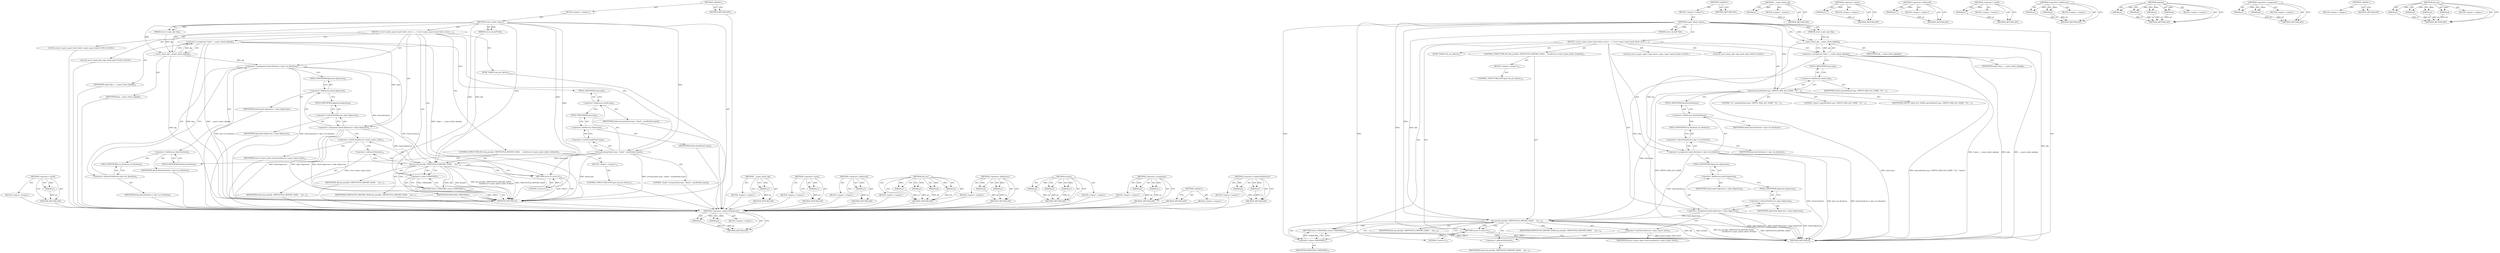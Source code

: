 digraph "&lt;operator&gt;.indirectFieldAccess" {
vulnerable_105 [label=<(METHOD,&lt;operator&gt;.indirectFieldAccess)>];
vulnerable_106 [label=<(PARAM,p1)>];
vulnerable_107 [label=<(PARAM,p2)>];
vulnerable_108 [label=<(BLOCK,&lt;empty&gt;,&lt;empty&gt;)>];
vulnerable_109 [label=<(METHOD_RETURN,ANY)>];
vulnerable_6 [label=<(METHOD,&lt;global&gt;)<SUB>1</SUB>>];
vulnerable_7 [label=<(BLOCK,&lt;empty&gt;,&lt;empty&gt;)<SUB>1</SUB>>];
vulnerable_8 [label=<(METHOD,crypto_shash_report)<SUB>1</SUB>>];
vulnerable_9 [label=<(PARAM,struct sk_buff *skb)<SUB>1</SUB>>];
vulnerable_10 [label=<(PARAM,struct crypto_alg *alg)<SUB>1</SUB>>];
vulnerable_11 [label=<(BLOCK,{
 	struct crypto_report_hash rhash;
 	struct s...,{
 	struct crypto_report_hash rhash;
 	struct s...)<SUB>2</SUB>>];
vulnerable_12 [label="<(LOCAL,struct crypto_report_hash rhash: crypto_report_hash)<SUB>3</SUB>>"];
vulnerable_13 [label="<(LOCAL,struct shash_alg* salg: shash_alg*)<SUB>4</SUB>>"];
vulnerable_14 [label=<(&lt;operator&gt;.assignment,*salg = __crypto_shash_alg(alg))<SUB>4</SUB>>];
vulnerable_15 [label=<(IDENTIFIER,salg,*salg = __crypto_shash_alg(alg))<SUB>4</SUB>>];
vulnerable_16 [label=<(__crypto_shash_alg,__crypto_shash_alg(alg))<SUB>4</SUB>>];
vulnerable_17 [label=<(IDENTIFIER,alg,__crypto_shash_alg(alg))<SUB>4</SUB>>];
vulnerable_18 [label=<(snprintf,snprintf(rhash.type, CRYPTO_MAX_ALG_NAME, &quot;%s&quot;,...)<SUB>6</SUB>>];
vulnerable_19 [label=<(&lt;operator&gt;.fieldAccess,rhash.type)<SUB>6</SUB>>];
vulnerable_20 [label=<(IDENTIFIER,rhash,snprintf(rhash.type, CRYPTO_MAX_ALG_NAME, &quot;%s&quot;,...)<SUB>6</SUB>>];
vulnerable_21 [label=<(FIELD_IDENTIFIER,type,type)<SUB>6</SUB>>];
vulnerable_22 [label=<(IDENTIFIER,CRYPTO_MAX_ALG_NAME,snprintf(rhash.type, CRYPTO_MAX_ALG_NAME, &quot;%s&quot;,...)<SUB>6</SUB>>];
vulnerable_23 [label=<(LITERAL,&quot;%s&quot;,snprintf(rhash.type, CRYPTO_MAX_ALG_NAME, &quot;%s&quot;,...)<SUB>6</SUB>>];
vulnerable_24 [label=<(LITERAL,&quot;shash&quot;,snprintf(rhash.type, CRYPTO_MAX_ALG_NAME, &quot;%s&quot;,...)<SUB>6</SUB>>];
vulnerable_25 [label=<(&lt;operator&gt;.assignment,rhash.blocksize = alg-&gt;cra_blocksize)<SUB>7</SUB>>];
vulnerable_26 [label=<(&lt;operator&gt;.fieldAccess,rhash.blocksize)<SUB>7</SUB>>];
vulnerable_27 [label=<(IDENTIFIER,rhash,rhash.blocksize = alg-&gt;cra_blocksize)<SUB>7</SUB>>];
vulnerable_28 [label=<(FIELD_IDENTIFIER,blocksize,blocksize)<SUB>7</SUB>>];
vulnerable_29 [label=<(&lt;operator&gt;.indirectFieldAccess,alg-&gt;cra_blocksize)<SUB>7</SUB>>];
vulnerable_30 [label=<(IDENTIFIER,alg,rhash.blocksize = alg-&gt;cra_blocksize)<SUB>7</SUB>>];
vulnerable_31 [label=<(FIELD_IDENTIFIER,cra_blocksize,cra_blocksize)<SUB>7</SUB>>];
vulnerable_32 [label=<(&lt;operator&gt;.assignment,rhash.digestsize = salg-&gt;digestsize)<SUB>8</SUB>>];
vulnerable_33 [label=<(&lt;operator&gt;.fieldAccess,rhash.digestsize)<SUB>8</SUB>>];
vulnerable_34 [label=<(IDENTIFIER,rhash,rhash.digestsize = salg-&gt;digestsize)<SUB>8</SUB>>];
vulnerable_35 [label=<(FIELD_IDENTIFIER,digestsize,digestsize)<SUB>8</SUB>>];
vulnerable_36 [label=<(&lt;operator&gt;.indirectFieldAccess,salg-&gt;digestsize)<SUB>8</SUB>>];
vulnerable_37 [label=<(IDENTIFIER,salg,rhash.digestsize = salg-&gt;digestsize)<SUB>8</SUB>>];
vulnerable_38 [label=<(FIELD_IDENTIFIER,digestsize,digestsize)<SUB>8</SUB>>];
vulnerable_39 [label=<(CONTROL_STRUCTURE,IF,if (nla_put(skb, CRYPTOCFGA_REPORT_HASH,
		    sizeof(struct crypto_report_hash), &amp;rhash)))<SUB>10</SUB>>];
vulnerable_40 [label=<(nla_put,nla_put(skb, CRYPTOCFGA_REPORT_HASH,
		    size...)<SUB>10</SUB>>];
vulnerable_41 [label=<(IDENTIFIER,skb,nla_put(skb, CRYPTOCFGA_REPORT_HASH,
		    size...)<SUB>10</SUB>>];
vulnerable_42 [label=<(IDENTIFIER,CRYPTOCFGA_REPORT_HASH,nla_put(skb, CRYPTOCFGA_REPORT_HASH,
		    size...)<SUB>10</SUB>>];
vulnerable_43 [label=<(&lt;operator&gt;.sizeOf,sizeof(struct crypto_report_hash))<SUB>11</SUB>>];
vulnerable_44 [label=<(IDENTIFIER,struct crypto_report_hash,sizeof(struct crypto_report_hash))<SUB>11</SUB>>];
vulnerable_45 [label=<(&lt;operator&gt;.addressOf,&amp;rhash)<SUB>11</SUB>>];
vulnerable_46 [label=<(IDENTIFIER,rhash,nla_put(skb, CRYPTOCFGA_REPORT_HASH,
		    size...)<SUB>11</SUB>>];
vulnerable_47 [label=<(BLOCK,&lt;empty&gt;,&lt;empty&gt;)<SUB>12</SUB>>];
vulnerable_48 [label=<(CONTROL_STRUCTURE,GOTO,goto nla_put_failure;)<SUB>12</SUB>>];
vulnerable_49 [label=<(RETURN,return 0;,return 0;)<SUB>13</SUB>>];
vulnerable_50 [label=<(LITERAL,0,return 0;)<SUB>13</SUB>>];
vulnerable_51 [label=<(JUMP_TARGET,nla_put_failure)<SUB>15</SUB>>];
vulnerable_52 [label=<(RETURN,return -EMSGSIZE;,return -EMSGSIZE;)<SUB>16</SUB>>];
vulnerable_53 [label=<(&lt;operator&gt;.minus,-EMSGSIZE)<SUB>16</SUB>>];
vulnerable_54 [label=<(IDENTIFIER,EMSGSIZE,-EMSGSIZE)<SUB>16</SUB>>];
vulnerable_55 [label=<(METHOD_RETURN,int)<SUB>1</SUB>>];
vulnerable_57 [label=<(METHOD_RETURN,ANY)<SUB>1</SUB>>];
vulnerable_89 [label=<(METHOD,__crypto_shash_alg)>];
vulnerable_90 [label=<(PARAM,p1)>];
vulnerable_91 [label=<(BLOCK,&lt;empty&gt;,&lt;empty&gt;)>];
vulnerable_92 [label=<(METHOD_RETURN,ANY)>];
vulnerable_125 [label=<(METHOD,&lt;operator&gt;.minus)>];
vulnerable_126 [label=<(PARAM,p1)>];
vulnerable_127 [label=<(BLOCK,&lt;empty&gt;,&lt;empty&gt;)>];
vulnerable_128 [label=<(METHOD_RETURN,ANY)>];
vulnerable_121 [label=<(METHOD,&lt;operator&gt;.addressOf)>];
vulnerable_122 [label=<(PARAM,p1)>];
vulnerable_123 [label=<(BLOCK,&lt;empty&gt;,&lt;empty&gt;)>];
vulnerable_124 [label=<(METHOD_RETURN,ANY)>];
vulnerable_117 [label=<(METHOD,&lt;operator&gt;.sizeOf)>];
vulnerable_118 [label=<(PARAM,p1)>];
vulnerable_119 [label=<(BLOCK,&lt;empty&gt;,&lt;empty&gt;)>];
vulnerable_120 [label=<(METHOD_RETURN,ANY)>];
vulnerable_100 [label=<(METHOD,&lt;operator&gt;.fieldAccess)>];
vulnerable_101 [label=<(PARAM,p1)>];
vulnerable_102 [label=<(PARAM,p2)>];
vulnerable_103 [label=<(BLOCK,&lt;empty&gt;,&lt;empty&gt;)>];
vulnerable_104 [label=<(METHOD_RETURN,ANY)>];
vulnerable_93 [label=<(METHOD,snprintf)>];
vulnerable_94 [label=<(PARAM,p1)>];
vulnerable_95 [label=<(PARAM,p2)>];
vulnerable_96 [label=<(PARAM,p3)>];
vulnerable_97 [label=<(PARAM,p4)>];
vulnerable_98 [label=<(BLOCK,&lt;empty&gt;,&lt;empty&gt;)>];
vulnerable_99 [label=<(METHOD_RETURN,ANY)>];
vulnerable_84 [label=<(METHOD,&lt;operator&gt;.assignment)>];
vulnerable_85 [label=<(PARAM,p1)>];
vulnerable_86 [label=<(PARAM,p2)>];
vulnerable_87 [label=<(BLOCK,&lt;empty&gt;,&lt;empty&gt;)>];
vulnerable_88 [label=<(METHOD_RETURN,ANY)>];
vulnerable_78 [label=<(METHOD,&lt;global&gt;)<SUB>1</SUB>>];
vulnerable_79 [label=<(BLOCK,&lt;empty&gt;,&lt;empty&gt;)>];
vulnerable_80 [label=<(METHOD_RETURN,ANY)>];
vulnerable_110 [label=<(METHOD,nla_put)>];
vulnerable_111 [label=<(PARAM,p1)>];
vulnerable_112 [label=<(PARAM,p2)>];
vulnerable_113 [label=<(PARAM,p3)>];
vulnerable_114 [label=<(PARAM,p4)>];
vulnerable_115 [label=<(BLOCK,&lt;empty&gt;,&lt;empty&gt;)>];
vulnerable_116 [label=<(METHOD_RETURN,ANY)>];
fixed_104 [label=<(METHOD,&lt;operator&gt;.sizeOf)>];
fixed_105 [label=<(PARAM,p1)>];
fixed_106 [label=<(BLOCK,&lt;empty&gt;,&lt;empty&gt;)>];
fixed_107 [label=<(METHOD_RETURN,ANY)>];
fixed_6 [label=<(METHOD,&lt;global&gt;)<SUB>1</SUB>>];
fixed_7 [label=<(BLOCK,&lt;empty&gt;,&lt;empty&gt;)<SUB>1</SUB>>];
fixed_8 [label=<(METHOD,crypto_shash_report)<SUB>1</SUB>>];
fixed_9 [label=<(PARAM,struct sk_buff *skb)<SUB>1</SUB>>];
fixed_10 [label=<(PARAM,struct crypto_alg *alg)<SUB>1</SUB>>];
fixed_11 [label=<(BLOCK,{
 	struct crypto_report_hash rhash;
 	struct s...,{
 	struct crypto_report_hash rhash;
 	struct s...)<SUB>2</SUB>>];
fixed_12 [label="<(LOCAL,struct crypto_report_hash rhash: crypto_report_hash)<SUB>3</SUB>>"];
fixed_13 [label="<(LOCAL,struct shash_alg* salg: shash_alg*)<SUB>4</SUB>>"];
fixed_14 [label=<(&lt;operator&gt;.assignment,*salg = __crypto_shash_alg(alg))<SUB>4</SUB>>];
fixed_15 [label=<(IDENTIFIER,salg,*salg = __crypto_shash_alg(alg))<SUB>4</SUB>>];
fixed_16 [label=<(__crypto_shash_alg,__crypto_shash_alg(alg))<SUB>4</SUB>>];
fixed_17 [label=<(IDENTIFIER,alg,__crypto_shash_alg(alg))<SUB>4</SUB>>];
fixed_18 [label=<(strncpy,strncpy(rhash.type, &quot;shash&quot;, sizeof(rhash.type)))<SUB>6</SUB>>];
fixed_19 [label=<(&lt;operator&gt;.fieldAccess,rhash.type)<SUB>6</SUB>>];
fixed_20 [label=<(IDENTIFIER,rhash,strncpy(rhash.type, &quot;shash&quot;, sizeof(rhash.type)))<SUB>6</SUB>>];
fixed_21 [label=<(FIELD_IDENTIFIER,type,type)<SUB>6</SUB>>];
fixed_22 [label=<(LITERAL,&quot;shash&quot;,strncpy(rhash.type, &quot;shash&quot;, sizeof(rhash.type)))<SUB>6</SUB>>];
fixed_23 [label=<(&lt;operator&gt;.sizeOf,sizeof(rhash.type))<SUB>6</SUB>>];
fixed_24 [label=<(&lt;operator&gt;.fieldAccess,rhash.type)<SUB>6</SUB>>];
fixed_25 [label=<(IDENTIFIER,rhash,sizeof(rhash.type))<SUB>6</SUB>>];
fixed_26 [label=<(FIELD_IDENTIFIER,type,type)<SUB>6</SUB>>];
fixed_27 [label=<(&lt;operator&gt;.assignment,rhash.blocksize = alg-&gt;cra_blocksize)<SUB>8</SUB>>];
fixed_28 [label=<(&lt;operator&gt;.fieldAccess,rhash.blocksize)<SUB>8</SUB>>];
fixed_29 [label=<(IDENTIFIER,rhash,rhash.blocksize = alg-&gt;cra_blocksize)<SUB>8</SUB>>];
fixed_30 [label=<(FIELD_IDENTIFIER,blocksize,blocksize)<SUB>8</SUB>>];
fixed_31 [label=<(&lt;operator&gt;.indirectFieldAccess,alg-&gt;cra_blocksize)<SUB>8</SUB>>];
fixed_32 [label=<(IDENTIFIER,alg,rhash.blocksize = alg-&gt;cra_blocksize)<SUB>8</SUB>>];
fixed_33 [label=<(FIELD_IDENTIFIER,cra_blocksize,cra_blocksize)<SUB>8</SUB>>];
fixed_34 [label=<(&lt;operator&gt;.assignment,rhash.digestsize = salg-&gt;digestsize)<SUB>9</SUB>>];
fixed_35 [label=<(&lt;operator&gt;.fieldAccess,rhash.digestsize)<SUB>9</SUB>>];
fixed_36 [label=<(IDENTIFIER,rhash,rhash.digestsize = salg-&gt;digestsize)<SUB>9</SUB>>];
fixed_37 [label=<(FIELD_IDENTIFIER,digestsize,digestsize)<SUB>9</SUB>>];
fixed_38 [label=<(&lt;operator&gt;.indirectFieldAccess,salg-&gt;digestsize)<SUB>9</SUB>>];
fixed_39 [label=<(IDENTIFIER,salg,rhash.digestsize = salg-&gt;digestsize)<SUB>9</SUB>>];
fixed_40 [label=<(FIELD_IDENTIFIER,digestsize,digestsize)<SUB>9</SUB>>];
fixed_41 [label=<(CONTROL_STRUCTURE,IF,if (nla_put(skb, CRYPTOCFGA_REPORT_HASH,
		    sizeof(struct crypto_report_hash), &amp;rhash)))<SUB>11</SUB>>];
fixed_42 [label=<(nla_put,nla_put(skb, CRYPTOCFGA_REPORT_HASH,
		    size...)<SUB>11</SUB>>];
fixed_43 [label=<(IDENTIFIER,skb,nla_put(skb, CRYPTOCFGA_REPORT_HASH,
		    size...)<SUB>11</SUB>>];
fixed_44 [label=<(IDENTIFIER,CRYPTOCFGA_REPORT_HASH,nla_put(skb, CRYPTOCFGA_REPORT_HASH,
		    size...)<SUB>11</SUB>>];
fixed_45 [label=<(&lt;operator&gt;.sizeOf,sizeof(struct crypto_report_hash))<SUB>12</SUB>>];
fixed_46 [label=<(IDENTIFIER,struct crypto_report_hash,sizeof(struct crypto_report_hash))<SUB>12</SUB>>];
fixed_47 [label=<(&lt;operator&gt;.addressOf,&amp;rhash)<SUB>12</SUB>>];
fixed_48 [label=<(IDENTIFIER,rhash,nla_put(skb, CRYPTOCFGA_REPORT_HASH,
		    size...)<SUB>12</SUB>>];
fixed_49 [label=<(BLOCK,&lt;empty&gt;,&lt;empty&gt;)<SUB>13</SUB>>];
fixed_50 [label=<(CONTROL_STRUCTURE,GOTO,goto nla_put_failure;)<SUB>13</SUB>>];
fixed_51 [label=<(RETURN,return 0;,return 0;)<SUB>14</SUB>>];
fixed_52 [label=<(LITERAL,0,return 0;)<SUB>14</SUB>>];
fixed_53 [label=<(JUMP_TARGET,nla_put_failure)<SUB>16</SUB>>];
fixed_54 [label=<(RETURN,return -EMSGSIZE;,return -EMSGSIZE;)<SUB>17</SUB>>];
fixed_55 [label=<(&lt;operator&gt;.minus,-EMSGSIZE)<SUB>17</SUB>>];
fixed_56 [label=<(IDENTIFIER,EMSGSIZE,-EMSGSIZE)<SUB>17</SUB>>];
fixed_57 [label=<(METHOD_RETURN,int)<SUB>1</SUB>>];
fixed_59 [label=<(METHOD_RETURN,ANY)<SUB>1</SUB>>];
fixed_89 [label=<(METHOD,__crypto_shash_alg)>];
fixed_90 [label=<(PARAM,p1)>];
fixed_91 [label=<(BLOCK,&lt;empty&gt;,&lt;empty&gt;)>];
fixed_92 [label=<(METHOD_RETURN,ANY)>];
fixed_124 [label=<(METHOD,&lt;operator&gt;.minus)>];
fixed_125 [label=<(PARAM,p1)>];
fixed_126 [label=<(BLOCK,&lt;empty&gt;,&lt;empty&gt;)>];
fixed_127 [label=<(METHOD_RETURN,ANY)>];
fixed_120 [label=<(METHOD,&lt;operator&gt;.addressOf)>];
fixed_121 [label=<(PARAM,p1)>];
fixed_122 [label=<(BLOCK,&lt;empty&gt;,&lt;empty&gt;)>];
fixed_123 [label=<(METHOD_RETURN,ANY)>];
fixed_113 [label=<(METHOD,nla_put)>];
fixed_114 [label=<(PARAM,p1)>];
fixed_115 [label=<(PARAM,p2)>];
fixed_116 [label=<(PARAM,p3)>];
fixed_117 [label=<(PARAM,p4)>];
fixed_118 [label=<(BLOCK,&lt;empty&gt;,&lt;empty&gt;)>];
fixed_119 [label=<(METHOD_RETURN,ANY)>];
fixed_99 [label=<(METHOD,&lt;operator&gt;.fieldAccess)>];
fixed_100 [label=<(PARAM,p1)>];
fixed_101 [label=<(PARAM,p2)>];
fixed_102 [label=<(BLOCK,&lt;empty&gt;,&lt;empty&gt;)>];
fixed_103 [label=<(METHOD_RETURN,ANY)>];
fixed_93 [label=<(METHOD,strncpy)>];
fixed_94 [label=<(PARAM,p1)>];
fixed_95 [label=<(PARAM,p2)>];
fixed_96 [label=<(PARAM,p3)>];
fixed_97 [label=<(BLOCK,&lt;empty&gt;,&lt;empty&gt;)>];
fixed_98 [label=<(METHOD_RETURN,ANY)>];
fixed_84 [label=<(METHOD,&lt;operator&gt;.assignment)>];
fixed_85 [label=<(PARAM,p1)>];
fixed_86 [label=<(PARAM,p2)>];
fixed_87 [label=<(BLOCK,&lt;empty&gt;,&lt;empty&gt;)>];
fixed_88 [label=<(METHOD_RETURN,ANY)>];
fixed_78 [label=<(METHOD,&lt;global&gt;)<SUB>1</SUB>>];
fixed_79 [label=<(BLOCK,&lt;empty&gt;,&lt;empty&gt;)>];
fixed_80 [label=<(METHOD_RETURN,ANY)>];
fixed_108 [label=<(METHOD,&lt;operator&gt;.indirectFieldAccess)>];
fixed_109 [label=<(PARAM,p1)>];
fixed_110 [label=<(PARAM,p2)>];
fixed_111 [label=<(BLOCK,&lt;empty&gt;,&lt;empty&gt;)>];
fixed_112 [label=<(METHOD_RETURN,ANY)>];
vulnerable_105 -> vulnerable_106  [key=0, label="AST: "];
vulnerable_105 -> vulnerable_106  [key=1, label="DDG: "];
vulnerable_105 -> vulnerable_108  [key=0, label="AST: "];
vulnerable_105 -> vulnerable_107  [key=0, label="AST: "];
vulnerable_105 -> vulnerable_107  [key=1, label="DDG: "];
vulnerable_105 -> vulnerable_109  [key=0, label="AST: "];
vulnerable_105 -> vulnerable_109  [key=1, label="CFG: "];
vulnerable_106 -> vulnerable_109  [key=0, label="DDG: p1"];
vulnerable_107 -> vulnerable_109  [key=0, label="DDG: p2"];
vulnerable_6 -> vulnerable_7  [key=0, label="AST: "];
vulnerable_6 -> vulnerable_57  [key=0, label="AST: "];
vulnerable_6 -> vulnerable_57  [key=1, label="CFG: "];
vulnerable_7 -> vulnerable_8  [key=0, label="AST: "];
vulnerable_8 -> vulnerable_9  [key=0, label="AST: "];
vulnerable_8 -> vulnerable_9  [key=1, label="DDG: "];
vulnerable_8 -> vulnerable_10  [key=0, label="AST: "];
vulnerable_8 -> vulnerable_10  [key=1, label="DDG: "];
vulnerable_8 -> vulnerable_11  [key=0, label="AST: "];
vulnerable_8 -> vulnerable_55  [key=0, label="AST: "];
vulnerable_8 -> vulnerable_16  [key=0, label="CFG: "];
vulnerable_8 -> vulnerable_16  [key=1, label="DDG: "];
vulnerable_8 -> vulnerable_49  [key=0, label="DDG: "];
vulnerable_8 -> vulnerable_18  [key=0, label="DDG: "];
vulnerable_8 -> vulnerable_50  [key=0, label="DDG: "];
vulnerable_8 -> vulnerable_40  [key=0, label="DDG: "];
vulnerable_8 -> vulnerable_53  [key=0, label="DDG: "];
vulnerable_9 -> vulnerable_40  [key=0, label="DDG: skb"];
vulnerable_10 -> vulnerable_16  [key=0, label="DDG: alg"];
vulnerable_11 -> vulnerable_12  [key=0, label="AST: "];
vulnerable_11 -> vulnerable_13  [key=0, label="AST: "];
vulnerable_11 -> vulnerable_14  [key=0, label="AST: "];
vulnerable_11 -> vulnerable_18  [key=0, label="AST: "];
vulnerable_11 -> vulnerable_25  [key=0, label="AST: "];
vulnerable_11 -> vulnerable_32  [key=0, label="AST: "];
vulnerable_11 -> vulnerable_39  [key=0, label="AST: "];
vulnerable_11 -> vulnerable_49  [key=0, label="AST: "];
vulnerable_11 -> vulnerable_51  [key=0, label="AST: "];
vulnerable_11 -> vulnerable_52  [key=0, label="AST: "];
vulnerable_14 -> vulnerable_15  [key=0, label="AST: "];
vulnerable_14 -> vulnerable_16  [key=0, label="AST: "];
vulnerable_14 -> vulnerable_21  [key=0, label="CFG: "];
vulnerable_14 -> vulnerable_55  [key=0, label="DDG: salg"];
vulnerable_14 -> vulnerable_55  [key=1, label="DDG: __crypto_shash_alg(alg)"];
vulnerable_14 -> vulnerable_55  [key=2, label="DDG: *salg = __crypto_shash_alg(alg)"];
vulnerable_14 -> vulnerable_32  [key=0, label="DDG: salg"];
vulnerable_16 -> vulnerable_17  [key=0, label="AST: "];
vulnerable_16 -> vulnerable_14  [key=0, label="CFG: "];
vulnerable_16 -> vulnerable_14  [key=1, label="DDG: alg"];
vulnerable_16 -> vulnerable_55  [key=0, label="DDG: alg"];
vulnerable_16 -> vulnerable_25  [key=0, label="DDG: alg"];
vulnerable_18 -> vulnerable_19  [key=0, label="AST: "];
vulnerable_18 -> vulnerable_22  [key=0, label="AST: "];
vulnerable_18 -> vulnerable_23  [key=0, label="AST: "];
vulnerable_18 -> vulnerable_24  [key=0, label="AST: "];
vulnerable_18 -> vulnerable_28  [key=0, label="CFG: "];
vulnerable_18 -> vulnerable_55  [key=0, label="DDG: rhash.type"];
vulnerable_18 -> vulnerable_55  [key=1, label="DDG: snprintf(rhash.type, CRYPTO_MAX_ALG_NAME, &quot;%s&quot;, &quot;shash&quot;)"];
vulnerable_18 -> vulnerable_55  [key=2, label="DDG: CRYPTO_MAX_ALG_NAME"];
vulnerable_18 -> vulnerable_40  [key=0, label="DDG: rhash.type"];
vulnerable_19 -> vulnerable_20  [key=0, label="AST: "];
vulnerable_19 -> vulnerable_21  [key=0, label="AST: "];
vulnerable_19 -> vulnerable_18  [key=0, label="CFG: "];
vulnerable_21 -> vulnerable_19  [key=0, label="CFG: "];
vulnerable_25 -> vulnerable_26  [key=0, label="AST: "];
vulnerable_25 -> vulnerable_29  [key=0, label="AST: "];
vulnerable_25 -> vulnerable_35  [key=0, label="CFG: "];
vulnerable_25 -> vulnerable_55  [key=0, label="DDG: rhash.blocksize"];
vulnerable_25 -> vulnerable_55  [key=1, label="DDG: alg-&gt;cra_blocksize"];
vulnerable_25 -> vulnerable_55  [key=2, label="DDG: rhash.blocksize = alg-&gt;cra_blocksize"];
vulnerable_25 -> vulnerable_40  [key=0, label="DDG: rhash.blocksize"];
vulnerable_26 -> vulnerable_27  [key=0, label="AST: "];
vulnerable_26 -> vulnerable_28  [key=0, label="AST: "];
vulnerable_26 -> vulnerable_31  [key=0, label="CFG: "];
vulnerable_28 -> vulnerable_26  [key=0, label="CFG: "];
vulnerable_29 -> vulnerable_30  [key=0, label="AST: "];
vulnerable_29 -> vulnerable_31  [key=0, label="AST: "];
vulnerable_29 -> vulnerable_25  [key=0, label="CFG: "];
vulnerable_31 -> vulnerable_29  [key=0, label="CFG: "];
vulnerable_32 -> vulnerable_33  [key=0, label="AST: "];
vulnerable_32 -> vulnerable_36  [key=0, label="AST: "];
vulnerable_32 -> vulnerable_43  [key=0, label="CFG: "];
vulnerable_32 -> vulnerable_55  [key=0, label="DDG: rhash.digestsize"];
vulnerable_32 -> vulnerable_55  [key=1, label="DDG: salg-&gt;digestsize"];
vulnerable_32 -> vulnerable_55  [key=2, label="DDG: rhash.digestsize = salg-&gt;digestsize"];
vulnerable_32 -> vulnerable_40  [key=0, label="DDG: rhash.digestsize"];
vulnerable_33 -> vulnerable_34  [key=0, label="AST: "];
vulnerable_33 -> vulnerable_35  [key=0, label="AST: "];
vulnerable_33 -> vulnerable_38  [key=0, label="CFG: "];
vulnerable_35 -> vulnerable_33  [key=0, label="CFG: "];
vulnerable_36 -> vulnerable_37  [key=0, label="AST: "];
vulnerable_36 -> vulnerable_38  [key=0, label="AST: "];
vulnerable_36 -> vulnerable_32  [key=0, label="CFG: "];
vulnerable_38 -> vulnerable_36  [key=0, label="CFG: "];
vulnerable_39 -> vulnerable_40  [key=0, label="AST: "];
vulnerable_39 -> vulnerable_47  [key=0, label="AST: "];
vulnerable_40 -> vulnerable_41  [key=0, label="AST: "];
vulnerable_40 -> vulnerable_42  [key=0, label="AST: "];
vulnerable_40 -> vulnerable_43  [key=0, label="AST: "];
vulnerable_40 -> vulnerable_45  [key=0, label="AST: "];
vulnerable_40 -> vulnerable_53  [key=0, label="CFG: "];
vulnerable_40 -> vulnerable_53  [key=1, label="CDG: "];
vulnerable_40 -> vulnerable_49  [key=0, label="CFG: "];
vulnerable_40 -> vulnerable_49  [key=1, label="CDG: "];
vulnerable_40 -> vulnerable_55  [key=0, label="DDG: skb"];
vulnerable_40 -> vulnerable_55  [key=1, label="DDG: &amp;rhash"];
vulnerable_40 -> vulnerable_55  [key=2, label="DDG: nla_put(skb, CRYPTOCFGA_REPORT_HASH,
		    sizeof(struct crypto_report_hash), &amp;rhash)"];
vulnerable_40 -> vulnerable_55  [key=3, label="DDG: CRYPTOCFGA_REPORT_HASH"];
vulnerable_40 -> vulnerable_52  [key=0, label="CDG: "];
vulnerable_43 -> vulnerable_44  [key=0, label="AST: "];
vulnerable_43 -> vulnerable_45  [key=0, label="CFG: "];
vulnerable_43 -> vulnerable_55  [key=0, label="DDG: struct crypto_report_hash"];
vulnerable_45 -> vulnerable_46  [key=0, label="AST: "];
vulnerable_45 -> vulnerable_40  [key=0, label="CFG: "];
vulnerable_47 -> vulnerable_48  [key=0, label="AST: "];
vulnerable_49 -> vulnerable_50  [key=0, label="AST: "];
vulnerable_49 -> vulnerable_55  [key=0, label="CFG: "];
vulnerable_49 -> vulnerable_55  [key=1, label="DDG: &lt;RET&gt;"];
vulnerable_50 -> vulnerable_49  [key=0, label="DDG: 0"];
vulnerable_52 -> vulnerable_53  [key=0, label="AST: "];
vulnerable_52 -> vulnerable_55  [key=0, label="CFG: "];
vulnerable_52 -> vulnerable_55  [key=1, label="DDG: &lt;RET&gt;"];
vulnerable_53 -> vulnerable_54  [key=0, label="AST: "];
vulnerable_53 -> vulnerable_52  [key=0, label="CFG: "];
vulnerable_53 -> vulnerable_52  [key=1, label="DDG: -EMSGSIZE"];
vulnerable_89 -> vulnerable_90  [key=0, label="AST: "];
vulnerable_89 -> vulnerable_90  [key=1, label="DDG: "];
vulnerable_89 -> vulnerable_91  [key=0, label="AST: "];
vulnerable_89 -> vulnerable_92  [key=0, label="AST: "];
vulnerable_89 -> vulnerable_92  [key=1, label="CFG: "];
vulnerable_90 -> vulnerable_92  [key=0, label="DDG: p1"];
vulnerable_125 -> vulnerable_126  [key=0, label="AST: "];
vulnerable_125 -> vulnerable_126  [key=1, label="DDG: "];
vulnerable_125 -> vulnerable_127  [key=0, label="AST: "];
vulnerable_125 -> vulnerable_128  [key=0, label="AST: "];
vulnerable_125 -> vulnerable_128  [key=1, label="CFG: "];
vulnerable_126 -> vulnerable_128  [key=0, label="DDG: p1"];
vulnerable_121 -> vulnerable_122  [key=0, label="AST: "];
vulnerable_121 -> vulnerable_122  [key=1, label="DDG: "];
vulnerable_121 -> vulnerable_123  [key=0, label="AST: "];
vulnerable_121 -> vulnerable_124  [key=0, label="AST: "];
vulnerable_121 -> vulnerable_124  [key=1, label="CFG: "];
vulnerable_122 -> vulnerable_124  [key=0, label="DDG: p1"];
vulnerable_117 -> vulnerable_118  [key=0, label="AST: "];
vulnerable_117 -> vulnerable_118  [key=1, label="DDG: "];
vulnerable_117 -> vulnerable_119  [key=0, label="AST: "];
vulnerable_117 -> vulnerable_120  [key=0, label="AST: "];
vulnerable_117 -> vulnerable_120  [key=1, label="CFG: "];
vulnerable_118 -> vulnerable_120  [key=0, label="DDG: p1"];
vulnerable_100 -> vulnerable_101  [key=0, label="AST: "];
vulnerable_100 -> vulnerable_101  [key=1, label="DDG: "];
vulnerable_100 -> vulnerable_103  [key=0, label="AST: "];
vulnerable_100 -> vulnerable_102  [key=0, label="AST: "];
vulnerable_100 -> vulnerable_102  [key=1, label="DDG: "];
vulnerable_100 -> vulnerable_104  [key=0, label="AST: "];
vulnerable_100 -> vulnerable_104  [key=1, label="CFG: "];
vulnerable_101 -> vulnerable_104  [key=0, label="DDG: p1"];
vulnerable_102 -> vulnerable_104  [key=0, label="DDG: p2"];
vulnerable_93 -> vulnerable_94  [key=0, label="AST: "];
vulnerable_93 -> vulnerable_94  [key=1, label="DDG: "];
vulnerable_93 -> vulnerable_98  [key=0, label="AST: "];
vulnerable_93 -> vulnerable_95  [key=0, label="AST: "];
vulnerable_93 -> vulnerable_95  [key=1, label="DDG: "];
vulnerable_93 -> vulnerable_99  [key=0, label="AST: "];
vulnerable_93 -> vulnerable_99  [key=1, label="CFG: "];
vulnerable_93 -> vulnerable_96  [key=0, label="AST: "];
vulnerable_93 -> vulnerable_96  [key=1, label="DDG: "];
vulnerable_93 -> vulnerable_97  [key=0, label="AST: "];
vulnerable_93 -> vulnerable_97  [key=1, label="DDG: "];
vulnerable_94 -> vulnerable_99  [key=0, label="DDG: p1"];
vulnerable_95 -> vulnerable_99  [key=0, label="DDG: p2"];
vulnerable_96 -> vulnerable_99  [key=0, label="DDG: p3"];
vulnerable_97 -> vulnerable_99  [key=0, label="DDG: p4"];
vulnerable_84 -> vulnerable_85  [key=0, label="AST: "];
vulnerable_84 -> vulnerable_85  [key=1, label="DDG: "];
vulnerable_84 -> vulnerable_87  [key=0, label="AST: "];
vulnerable_84 -> vulnerable_86  [key=0, label="AST: "];
vulnerable_84 -> vulnerable_86  [key=1, label="DDG: "];
vulnerable_84 -> vulnerable_88  [key=0, label="AST: "];
vulnerable_84 -> vulnerable_88  [key=1, label="CFG: "];
vulnerable_85 -> vulnerable_88  [key=0, label="DDG: p1"];
vulnerable_86 -> vulnerable_88  [key=0, label="DDG: p2"];
vulnerable_78 -> vulnerable_79  [key=0, label="AST: "];
vulnerable_78 -> vulnerable_80  [key=0, label="AST: "];
vulnerable_78 -> vulnerable_80  [key=1, label="CFG: "];
vulnerable_110 -> vulnerable_111  [key=0, label="AST: "];
vulnerable_110 -> vulnerable_111  [key=1, label="DDG: "];
vulnerable_110 -> vulnerable_115  [key=0, label="AST: "];
vulnerable_110 -> vulnerable_112  [key=0, label="AST: "];
vulnerable_110 -> vulnerable_112  [key=1, label="DDG: "];
vulnerable_110 -> vulnerable_116  [key=0, label="AST: "];
vulnerable_110 -> vulnerable_116  [key=1, label="CFG: "];
vulnerable_110 -> vulnerable_113  [key=0, label="AST: "];
vulnerable_110 -> vulnerable_113  [key=1, label="DDG: "];
vulnerable_110 -> vulnerable_114  [key=0, label="AST: "];
vulnerable_110 -> vulnerable_114  [key=1, label="DDG: "];
vulnerable_111 -> vulnerable_116  [key=0, label="DDG: p1"];
vulnerable_112 -> vulnerable_116  [key=0, label="DDG: p2"];
vulnerable_113 -> vulnerable_116  [key=0, label="DDG: p3"];
vulnerable_114 -> vulnerable_116  [key=0, label="DDG: p4"];
fixed_104 -> fixed_105  [key=0, label="AST: "];
fixed_104 -> fixed_105  [key=1, label="DDG: "];
fixed_104 -> fixed_106  [key=0, label="AST: "];
fixed_104 -> fixed_107  [key=0, label="AST: "];
fixed_104 -> fixed_107  [key=1, label="CFG: "];
fixed_105 -> fixed_107  [key=0, label="DDG: p1"];
fixed_106 -> vulnerable_105  [key=0];
fixed_107 -> vulnerable_105  [key=0];
fixed_6 -> fixed_7  [key=0, label="AST: "];
fixed_6 -> fixed_59  [key=0, label="AST: "];
fixed_6 -> fixed_59  [key=1, label="CFG: "];
fixed_7 -> fixed_8  [key=0, label="AST: "];
fixed_8 -> fixed_9  [key=0, label="AST: "];
fixed_8 -> fixed_9  [key=1, label="DDG: "];
fixed_8 -> fixed_10  [key=0, label="AST: "];
fixed_8 -> fixed_10  [key=1, label="DDG: "];
fixed_8 -> fixed_11  [key=0, label="AST: "];
fixed_8 -> fixed_57  [key=0, label="AST: "];
fixed_8 -> fixed_16  [key=0, label="CFG: "];
fixed_8 -> fixed_16  [key=1, label="DDG: "];
fixed_8 -> fixed_51  [key=0, label="DDG: "];
fixed_8 -> fixed_18  [key=0, label="DDG: "];
fixed_8 -> fixed_52  [key=0, label="DDG: "];
fixed_8 -> fixed_42  [key=0, label="DDG: "];
fixed_8 -> fixed_55  [key=0, label="DDG: "];
fixed_9 -> fixed_42  [key=0, label="DDG: skb"];
fixed_10 -> fixed_16  [key=0, label="DDG: alg"];
fixed_11 -> fixed_12  [key=0, label="AST: "];
fixed_11 -> fixed_13  [key=0, label="AST: "];
fixed_11 -> fixed_14  [key=0, label="AST: "];
fixed_11 -> fixed_18  [key=0, label="AST: "];
fixed_11 -> fixed_27  [key=0, label="AST: "];
fixed_11 -> fixed_34  [key=0, label="AST: "];
fixed_11 -> fixed_41  [key=0, label="AST: "];
fixed_11 -> fixed_51  [key=0, label="AST: "];
fixed_11 -> fixed_53  [key=0, label="AST: "];
fixed_11 -> fixed_54  [key=0, label="AST: "];
fixed_12 -> vulnerable_105  [key=0];
fixed_13 -> vulnerable_105  [key=0];
fixed_14 -> fixed_15  [key=0, label="AST: "];
fixed_14 -> fixed_16  [key=0, label="AST: "];
fixed_14 -> fixed_21  [key=0, label="CFG: "];
fixed_14 -> fixed_57  [key=0, label="DDG: salg"];
fixed_14 -> fixed_57  [key=1, label="DDG: __crypto_shash_alg(alg)"];
fixed_14 -> fixed_57  [key=2, label="DDG: *salg = __crypto_shash_alg(alg)"];
fixed_14 -> fixed_34  [key=0, label="DDG: salg"];
fixed_15 -> vulnerable_105  [key=0];
fixed_16 -> fixed_17  [key=0, label="AST: "];
fixed_16 -> fixed_14  [key=0, label="CFG: "];
fixed_16 -> fixed_14  [key=1, label="DDG: alg"];
fixed_16 -> fixed_57  [key=0, label="DDG: alg"];
fixed_16 -> fixed_27  [key=0, label="DDG: alg"];
fixed_17 -> vulnerable_105  [key=0];
fixed_18 -> fixed_19  [key=0, label="AST: "];
fixed_18 -> fixed_22  [key=0, label="AST: "];
fixed_18 -> fixed_23  [key=0, label="AST: "];
fixed_18 -> fixed_30  [key=0, label="CFG: "];
fixed_18 -> fixed_57  [key=0, label="DDG: rhash.type"];
fixed_18 -> fixed_57  [key=1, label="DDG: strncpy(rhash.type, &quot;shash&quot;, sizeof(rhash.type))"];
fixed_18 -> fixed_42  [key=0, label="DDG: rhash.type"];
fixed_19 -> fixed_20  [key=0, label="AST: "];
fixed_19 -> fixed_21  [key=0, label="AST: "];
fixed_19 -> fixed_26  [key=0, label="CFG: "];
fixed_20 -> vulnerable_105  [key=0];
fixed_21 -> fixed_19  [key=0, label="CFG: "];
fixed_22 -> vulnerable_105  [key=0];
fixed_23 -> fixed_24  [key=0, label="AST: "];
fixed_23 -> fixed_18  [key=0, label="CFG: "];
fixed_24 -> fixed_25  [key=0, label="AST: "];
fixed_24 -> fixed_26  [key=0, label="AST: "];
fixed_24 -> fixed_23  [key=0, label="CFG: "];
fixed_25 -> vulnerable_105  [key=0];
fixed_26 -> fixed_24  [key=0, label="CFG: "];
fixed_27 -> fixed_28  [key=0, label="AST: "];
fixed_27 -> fixed_31  [key=0, label="AST: "];
fixed_27 -> fixed_37  [key=0, label="CFG: "];
fixed_27 -> fixed_57  [key=0, label="DDG: rhash.blocksize"];
fixed_27 -> fixed_57  [key=1, label="DDG: alg-&gt;cra_blocksize"];
fixed_27 -> fixed_57  [key=2, label="DDG: rhash.blocksize = alg-&gt;cra_blocksize"];
fixed_27 -> fixed_42  [key=0, label="DDG: rhash.blocksize"];
fixed_28 -> fixed_29  [key=0, label="AST: "];
fixed_28 -> fixed_30  [key=0, label="AST: "];
fixed_28 -> fixed_33  [key=0, label="CFG: "];
fixed_29 -> vulnerable_105  [key=0];
fixed_30 -> fixed_28  [key=0, label="CFG: "];
fixed_31 -> fixed_32  [key=0, label="AST: "];
fixed_31 -> fixed_33  [key=0, label="AST: "];
fixed_31 -> fixed_27  [key=0, label="CFG: "];
fixed_32 -> vulnerable_105  [key=0];
fixed_33 -> fixed_31  [key=0, label="CFG: "];
fixed_34 -> fixed_35  [key=0, label="AST: "];
fixed_34 -> fixed_38  [key=0, label="AST: "];
fixed_34 -> fixed_45  [key=0, label="CFG: "];
fixed_34 -> fixed_57  [key=0, label="DDG: rhash.digestsize"];
fixed_34 -> fixed_57  [key=1, label="DDG: salg-&gt;digestsize"];
fixed_34 -> fixed_57  [key=2, label="DDG: rhash.digestsize = salg-&gt;digestsize"];
fixed_34 -> fixed_42  [key=0, label="DDG: rhash.digestsize"];
fixed_35 -> fixed_36  [key=0, label="AST: "];
fixed_35 -> fixed_37  [key=0, label="AST: "];
fixed_35 -> fixed_40  [key=0, label="CFG: "];
fixed_36 -> vulnerable_105  [key=0];
fixed_37 -> fixed_35  [key=0, label="CFG: "];
fixed_38 -> fixed_39  [key=0, label="AST: "];
fixed_38 -> fixed_40  [key=0, label="AST: "];
fixed_38 -> fixed_34  [key=0, label="CFG: "];
fixed_39 -> vulnerable_105  [key=0];
fixed_40 -> fixed_38  [key=0, label="CFG: "];
fixed_41 -> fixed_42  [key=0, label="AST: "];
fixed_41 -> fixed_49  [key=0, label="AST: "];
fixed_42 -> fixed_43  [key=0, label="AST: "];
fixed_42 -> fixed_44  [key=0, label="AST: "];
fixed_42 -> fixed_45  [key=0, label="AST: "];
fixed_42 -> fixed_47  [key=0, label="AST: "];
fixed_42 -> fixed_55  [key=0, label="CFG: "];
fixed_42 -> fixed_55  [key=1, label="CDG: "];
fixed_42 -> fixed_51  [key=0, label="CFG: "];
fixed_42 -> fixed_51  [key=1, label="CDG: "];
fixed_42 -> fixed_57  [key=0, label="DDG: skb"];
fixed_42 -> fixed_57  [key=1, label="DDG: &amp;rhash"];
fixed_42 -> fixed_57  [key=2, label="DDG: nla_put(skb, CRYPTOCFGA_REPORT_HASH,
		    sizeof(struct crypto_report_hash), &amp;rhash)"];
fixed_42 -> fixed_57  [key=3, label="DDG: CRYPTOCFGA_REPORT_HASH"];
fixed_42 -> fixed_54  [key=0, label="CDG: "];
fixed_43 -> vulnerable_105  [key=0];
fixed_44 -> vulnerable_105  [key=0];
fixed_45 -> fixed_46  [key=0, label="AST: "];
fixed_45 -> fixed_47  [key=0, label="CFG: "];
fixed_45 -> fixed_57  [key=0, label="DDG: struct crypto_report_hash"];
fixed_46 -> vulnerable_105  [key=0];
fixed_47 -> fixed_48  [key=0, label="AST: "];
fixed_47 -> fixed_42  [key=0, label="CFG: "];
fixed_48 -> vulnerable_105  [key=0];
fixed_49 -> fixed_50  [key=0, label="AST: "];
fixed_50 -> vulnerable_105  [key=0];
fixed_51 -> fixed_52  [key=0, label="AST: "];
fixed_51 -> fixed_57  [key=0, label="CFG: "];
fixed_51 -> fixed_57  [key=1, label="DDG: &lt;RET&gt;"];
fixed_52 -> fixed_51  [key=0, label="DDG: 0"];
fixed_53 -> vulnerable_105  [key=0];
fixed_54 -> fixed_55  [key=0, label="AST: "];
fixed_54 -> fixed_57  [key=0, label="CFG: "];
fixed_54 -> fixed_57  [key=1, label="DDG: &lt;RET&gt;"];
fixed_55 -> fixed_56  [key=0, label="AST: "];
fixed_55 -> fixed_54  [key=0, label="CFG: "];
fixed_55 -> fixed_54  [key=1, label="DDG: -EMSGSIZE"];
fixed_56 -> vulnerable_105  [key=0];
fixed_57 -> vulnerable_105  [key=0];
fixed_59 -> vulnerable_105  [key=0];
fixed_89 -> fixed_90  [key=0, label="AST: "];
fixed_89 -> fixed_90  [key=1, label="DDG: "];
fixed_89 -> fixed_91  [key=0, label="AST: "];
fixed_89 -> fixed_92  [key=0, label="AST: "];
fixed_89 -> fixed_92  [key=1, label="CFG: "];
fixed_90 -> fixed_92  [key=0, label="DDG: p1"];
fixed_91 -> vulnerable_105  [key=0];
fixed_92 -> vulnerable_105  [key=0];
fixed_124 -> fixed_125  [key=0, label="AST: "];
fixed_124 -> fixed_125  [key=1, label="DDG: "];
fixed_124 -> fixed_126  [key=0, label="AST: "];
fixed_124 -> fixed_127  [key=0, label="AST: "];
fixed_124 -> fixed_127  [key=1, label="CFG: "];
fixed_125 -> fixed_127  [key=0, label="DDG: p1"];
fixed_126 -> vulnerable_105  [key=0];
fixed_127 -> vulnerable_105  [key=0];
fixed_120 -> fixed_121  [key=0, label="AST: "];
fixed_120 -> fixed_121  [key=1, label="DDG: "];
fixed_120 -> fixed_122  [key=0, label="AST: "];
fixed_120 -> fixed_123  [key=0, label="AST: "];
fixed_120 -> fixed_123  [key=1, label="CFG: "];
fixed_121 -> fixed_123  [key=0, label="DDG: p1"];
fixed_122 -> vulnerable_105  [key=0];
fixed_123 -> vulnerable_105  [key=0];
fixed_113 -> fixed_114  [key=0, label="AST: "];
fixed_113 -> fixed_114  [key=1, label="DDG: "];
fixed_113 -> fixed_118  [key=0, label="AST: "];
fixed_113 -> fixed_115  [key=0, label="AST: "];
fixed_113 -> fixed_115  [key=1, label="DDG: "];
fixed_113 -> fixed_119  [key=0, label="AST: "];
fixed_113 -> fixed_119  [key=1, label="CFG: "];
fixed_113 -> fixed_116  [key=0, label="AST: "];
fixed_113 -> fixed_116  [key=1, label="DDG: "];
fixed_113 -> fixed_117  [key=0, label="AST: "];
fixed_113 -> fixed_117  [key=1, label="DDG: "];
fixed_114 -> fixed_119  [key=0, label="DDG: p1"];
fixed_115 -> fixed_119  [key=0, label="DDG: p2"];
fixed_116 -> fixed_119  [key=0, label="DDG: p3"];
fixed_117 -> fixed_119  [key=0, label="DDG: p4"];
fixed_118 -> vulnerable_105  [key=0];
fixed_119 -> vulnerable_105  [key=0];
fixed_99 -> fixed_100  [key=0, label="AST: "];
fixed_99 -> fixed_100  [key=1, label="DDG: "];
fixed_99 -> fixed_102  [key=0, label="AST: "];
fixed_99 -> fixed_101  [key=0, label="AST: "];
fixed_99 -> fixed_101  [key=1, label="DDG: "];
fixed_99 -> fixed_103  [key=0, label="AST: "];
fixed_99 -> fixed_103  [key=1, label="CFG: "];
fixed_100 -> fixed_103  [key=0, label="DDG: p1"];
fixed_101 -> fixed_103  [key=0, label="DDG: p2"];
fixed_102 -> vulnerable_105  [key=0];
fixed_103 -> vulnerable_105  [key=0];
fixed_93 -> fixed_94  [key=0, label="AST: "];
fixed_93 -> fixed_94  [key=1, label="DDG: "];
fixed_93 -> fixed_97  [key=0, label="AST: "];
fixed_93 -> fixed_95  [key=0, label="AST: "];
fixed_93 -> fixed_95  [key=1, label="DDG: "];
fixed_93 -> fixed_98  [key=0, label="AST: "];
fixed_93 -> fixed_98  [key=1, label="CFG: "];
fixed_93 -> fixed_96  [key=0, label="AST: "];
fixed_93 -> fixed_96  [key=1, label="DDG: "];
fixed_94 -> fixed_98  [key=0, label="DDG: p1"];
fixed_95 -> fixed_98  [key=0, label="DDG: p2"];
fixed_96 -> fixed_98  [key=0, label="DDG: p3"];
fixed_97 -> vulnerable_105  [key=0];
fixed_98 -> vulnerable_105  [key=0];
fixed_84 -> fixed_85  [key=0, label="AST: "];
fixed_84 -> fixed_85  [key=1, label="DDG: "];
fixed_84 -> fixed_87  [key=0, label="AST: "];
fixed_84 -> fixed_86  [key=0, label="AST: "];
fixed_84 -> fixed_86  [key=1, label="DDG: "];
fixed_84 -> fixed_88  [key=0, label="AST: "];
fixed_84 -> fixed_88  [key=1, label="CFG: "];
fixed_85 -> fixed_88  [key=0, label="DDG: p1"];
fixed_86 -> fixed_88  [key=0, label="DDG: p2"];
fixed_87 -> vulnerable_105  [key=0];
fixed_88 -> vulnerable_105  [key=0];
fixed_78 -> fixed_79  [key=0, label="AST: "];
fixed_78 -> fixed_80  [key=0, label="AST: "];
fixed_78 -> fixed_80  [key=1, label="CFG: "];
fixed_79 -> vulnerable_105  [key=0];
fixed_80 -> vulnerable_105  [key=0];
fixed_108 -> fixed_109  [key=0, label="AST: "];
fixed_108 -> fixed_109  [key=1, label="DDG: "];
fixed_108 -> fixed_111  [key=0, label="AST: "];
fixed_108 -> fixed_110  [key=0, label="AST: "];
fixed_108 -> fixed_110  [key=1, label="DDG: "];
fixed_108 -> fixed_112  [key=0, label="AST: "];
fixed_108 -> fixed_112  [key=1, label="CFG: "];
fixed_109 -> fixed_112  [key=0, label="DDG: p1"];
fixed_110 -> fixed_112  [key=0, label="DDG: p2"];
fixed_111 -> vulnerable_105  [key=0];
fixed_112 -> vulnerable_105  [key=0];
}

